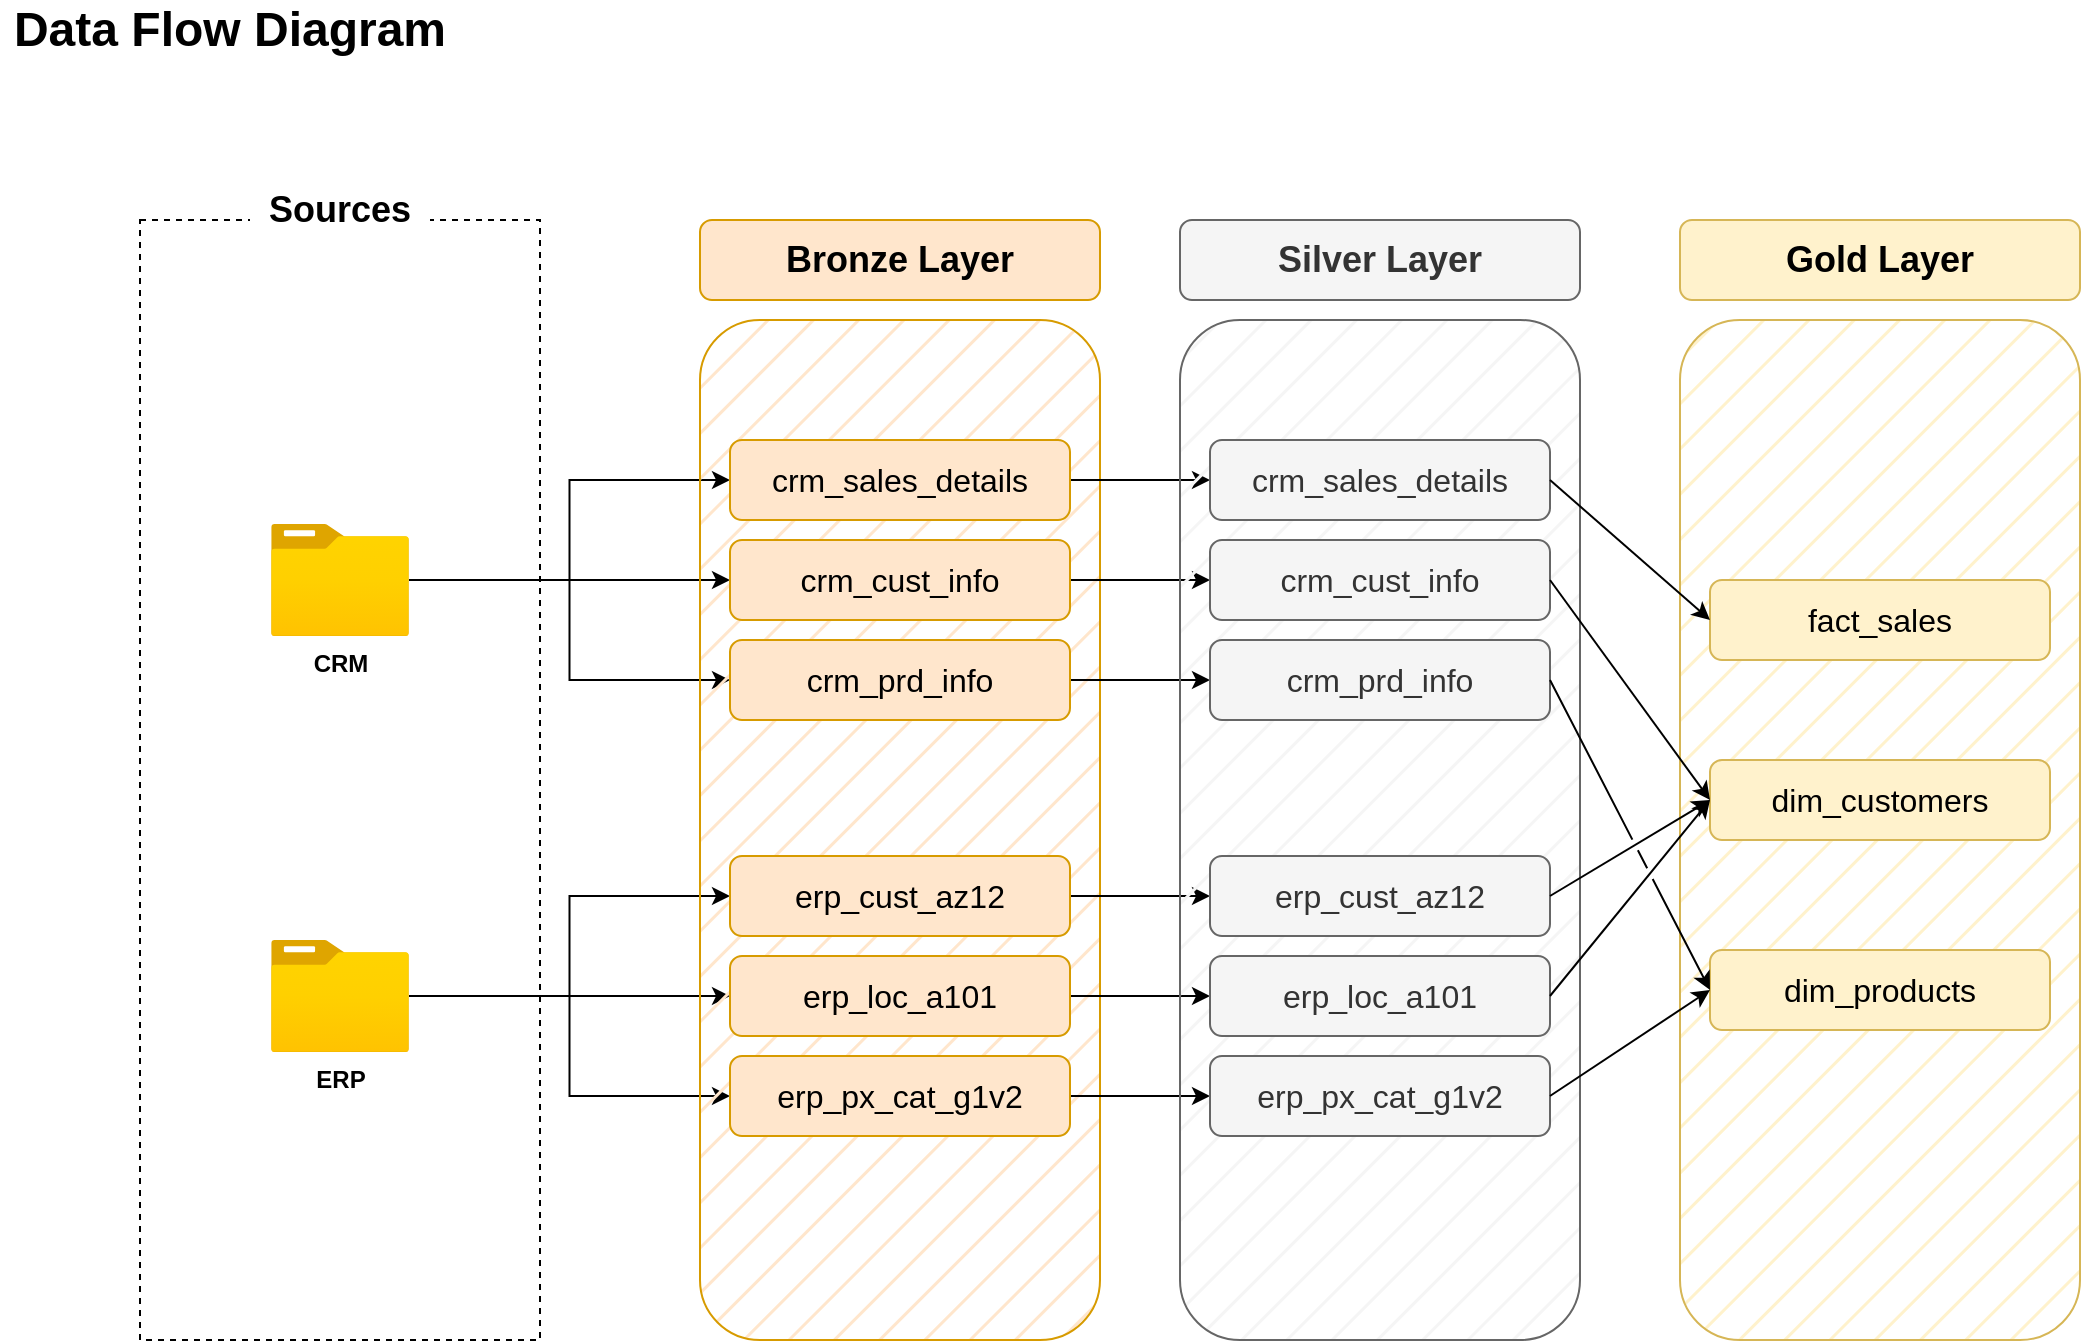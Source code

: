 <mxfile version="26.0.16">
  <diagram name="Page-1" id="YiMcbJlMNdYmS9H-wT7v">
    <mxGraphModel dx="1430" dy="825" grid="1" gridSize="10" guides="1" tooltips="1" connect="1" arrows="1" fold="1" page="1" pageScale="1" pageWidth="1169" pageHeight="827" math="0" shadow="0">
      <root>
        <mxCell id="0" />
        <mxCell id="1" parent="0" />
        <mxCell id="lAtEWj7t1V6RLmMNmIUl-1" value="" style="rounded=0;whiteSpace=wrap;html=1;fillColor=none;dashed=1;" vertex="1" parent="1">
          <mxGeometry x="80" y="120" width="200" height="560" as="geometry" />
        </mxCell>
        <mxCell id="lAtEWj7t1V6RLmMNmIUl-2" value="&lt;b&gt;&lt;font style=&quot;font-size: 18px;&quot;&gt;Sources&lt;/font&gt;&lt;/b&gt;" style="rounded=0;whiteSpace=wrap;html=1;fillColor=default;strokeColor=none;" vertex="1" parent="1">
          <mxGeometry x="135" y="100" width="90" height="30" as="geometry" />
        </mxCell>
        <mxCell id="lAtEWj7t1V6RLmMNmIUl-12" style="edgeStyle=orthogonalEdgeStyle;rounded=0;orthogonalLoop=1;jettySize=auto;html=1;" edge="1" parent="1" source="lAtEWj7t1V6RLmMNmIUl-3" target="lAtEWj7t1V6RLmMNmIUl-10">
          <mxGeometry relative="1" as="geometry">
            <Array as="points">
              <mxPoint x="290" y="300" />
              <mxPoint x="290" y="300" />
            </Array>
          </mxGeometry>
        </mxCell>
        <mxCell id="lAtEWj7t1V6RLmMNmIUl-13" style="edgeStyle=orthogonalEdgeStyle;rounded=0;orthogonalLoop=1;jettySize=auto;html=1;entryX=0;entryY=0.5;entryDx=0;entryDy=0;" edge="1" parent="1" source="lAtEWj7t1V6RLmMNmIUl-3" target="lAtEWj7t1V6RLmMNmIUl-9">
          <mxGeometry relative="1" as="geometry" />
        </mxCell>
        <mxCell id="lAtEWj7t1V6RLmMNmIUl-14" style="edgeStyle=orthogonalEdgeStyle;rounded=0;orthogonalLoop=1;jettySize=auto;html=1;entryX=0;entryY=0.5;entryDx=0;entryDy=0;" edge="1" parent="1" source="lAtEWj7t1V6RLmMNmIUl-3" target="lAtEWj7t1V6RLmMNmIUl-11">
          <mxGeometry relative="1" as="geometry" />
        </mxCell>
        <mxCell id="lAtEWj7t1V6RLmMNmIUl-3" value="&lt;b&gt;CRM&lt;/b&gt;" style="image;aspect=fixed;html=1;points=[];align=center;fontSize=12;image=img/lib/azure2/general/Folder_Blank.svg;" vertex="1" parent="1">
          <mxGeometry x="145.5" y="272" width="69" height="56.0" as="geometry" />
        </mxCell>
        <mxCell id="lAtEWj7t1V6RLmMNmIUl-18" style="edgeStyle=orthogonalEdgeStyle;rounded=0;orthogonalLoop=1;jettySize=auto;html=1;" edge="1" parent="1" source="lAtEWj7t1V6RLmMNmIUl-5" target="lAtEWj7t1V6RLmMNmIUl-16">
          <mxGeometry relative="1" as="geometry" />
        </mxCell>
        <mxCell id="lAtEWj7t1V6RLmMNmIUl-20" style="edgeStyle=orthogonalEdgeStyle;rounded=0;orthogonalLoop=1;jettySize=auto;html=1;entryX=0;entryY=0.5;entryDx=0;entryDy=0;" edge="1" parent="1" source="lAtEWj7t1V6RLmMNmIUl-5" target="lAtEWj7t1V6RLmMNmIUl-17">
          <mxGeometry relative="1" as="geometry" />
        </mxCell>
        <mxCell id="lAtEWj7t1V6RLmMNmIUl-21" style="edgeStyle=orthogonalEdgeStyle;rounded=0;orthogonalLoop=1;jettySize=auto;html=1;entryX=0;entryY=0.5;entryDx=0;entryDy=0;" edge="1" parent="1" source="lAtEWj7t1V6RLmMNmIUl-5" target="lAtEWj7t1V6RLmMNmIUl-15">
          <mxGeometry relative="1" as="geometry" />
        </mxCell>
        <mxCell id="lAtEWj7t1V6RLmMNmIUl-5" value="&lt;b&gt;ERP&lt;/b&gt;" style="image;aspect=fixed;html=1;points=[];align=center;fontSize=12;image=img/lib/azure2/general/Folder_Blank.svg;" vertex="1" parent="1">
          <mxGeometry x="145.5" y="480" width="69" height="56.0" as="geometry" />
        </mxCell>
        <mxCell id="lAtEWj7t1V6RLmMNmIUl-6" value="" style="rounded=1;whiteSpace=wrap;html=1;fillStyle=hatch;fillColor=#ffe6cc;strokeColor=#d79b00;" vertex="1" parent="1">
          <mxGeometry x="360" y="170" width="200" height="510" as="geometry" />
        </mxCell>
        <mxCell id="lAtEWj7t1V6RLmMNmIUl-7" value="&lt;b&gt;&lt;font style=&quot;font-size: 18px;&quot;&gt;Bronze Layer&lt;/font&gt;&lt;/b&gt;" style="rounded=1;whiteSpace=wrap;html=1;fillColor=#ffe6cc;strokeColor=#d79b00;" vertex="1" parent="1">
          <mxGeometry x="360" y="120" width="200" height="40" as="geometry" />
        </mxCell>
        <mxCell id="lAtEWj7t1V6RLmMNmIUl-38" style="edgeStyle=orthogonalEdgeStyle;rounded=0;orthogonalLoop=1;jettySize=auto;html=1;exitX=1;exitY=0.5;exitDx=0;exitDy=0;" edge="1" parent="1" source="lAtEWj7t1V6RLmMNmIUl-9" target="lAtEWj7t1V6RLmMNmIUl-46">
          <mxGeometry relative="1" as="geometry">
            <mxPoint x="610" y="250" as="targetPoint" />
          </mxGeometry>
        </mxCell>
        <mxCell id="lAtEWj7t1V6RLmMNmIUl-9" value="&lt;font style=&quot;font-size: 16px;&quot;&gt;crm_sales_details&lt;/font&gt;" style="rounded=1;whiteSpace=wrap;html=1;fillColor=#ffe6cc;strokeColor=#d79b00;" vertex="1" parent="1">
          <mxGeometry x="375" y="230" width="170" height="40" as="geometry" />
        </mxCell>
        <mxCell id="lAtEWj7t1V6RLmMNmIUl-39" style="edgeStyle=orthogonalEdgeStyle;rounded=0;orthogonalLoop=1;jettySize=auto;html=1;exitX=1;exitY=0.5;exitDx=0;exitDy=0;" edge="1" parent="1" source="lAtEWj7t1V6RLmMNmIUl-10" target="lAtEWj7t1V6RLmMNmIUl-47">
          <mxGeometry relative="1" as="geometry">
            <mxPoint x="610" y="300" as="targetPoint" />
          </mxGeometry>
        </mxCell>
        <mxCell id="lAtEWj7t1V6RLmMNmIUl-10" value="&lt;span style=&quot;font-size: 16px;&quot;&gt;crm_cust_info&lt;/span&gt;" style="rounded=1;whiteSpace=wrap;html=1;fillColor=#ffe6cc;strokeColor=#d79b00;" vertex="1" parent="1">
          <mxGeometry x="375" y="280" width="170" height="40" as="geometry" />
        </mxCell>
        <mxCell id="lAtEWj7t1V6RLmMNmIUl-40" style="edgeStyle=orthogonalEdgeStyle;rounded=0;orthogonalLoop=1;jettySize=auto;html=1;exitX=1;exitY=0.5;exitDx=0;exitDy=0;" edge="1" parent="1" source="lAtEWj7t1V6RLmMNmIUl-11" target="lAtEWj7t1V6RLmMNmIUl-48">
          <mxGeometry relative="1" as="geometry">
            <mxPoint x="610" y="350" as="targetPoint" />
          </mxGeometry>
        </mxCell>
        <mxCell id="lAtEWj7t1V6RLmMNmIUl-11" value="&lt;font style=&quot;font-size: 16px;&quot;&gt;crm_prd_info&lt;/font&gt;" style="rounded=1;whiteSpace=wrap;html=1;fillColor=#ffe6cc;strokeColor=#d79b00;" vertex="1" parent="1">
          <mxGeometry x="375" y="330" width="170" height="40" as="geometry" />
        </mxCell>
        <mxCell id="lAtEWj7t1V6RLmMNmIUl-41" style="edgeStyle=orthogonalEdgeStyle;rounded=0;orthogonalLoop=1;jettySize=auto;html=1;exitX=1;exitY=0.5;exitDx=0;exitDy=0;" edge="1" parent="1" source="lAtEWj7t1V6RLmMNmIUl-15" target="lAtEWj7t1V6RLmMNmIUl-49">
          <mxGeometry relative="1" as="geometry">
            <mxPoint x="610" y="458" as="targetPoint" />
          </mxGeometry>
        </mxCell>
        <mxCell id="lAtEWj7t1V6RLmMNmIUl-15" value="&lt;font style=&quot;font-size: 16px;&quot;&gt;erp_cust_az12&lt;/font&gt;" style="rounded=1;whiteSpace=wrap;html=1;fillColor=#ffe6cc;strokeColor=#d79b00;" vertex="1" parent="1">
          <mxGeometry x="375" y="438" width="170" height="40" as="geometry" />
        </mxCell>
        <mxCell id="lAtEWj7t1V6RLmMNmIUl-42" style="edgeStyle=orthogonalEdgeStyle;rounded=0;orthogonalLoop=1;jettySize=auto;html=1;exitX=1;exitY=0.5;exitDx=0;exitDy=0;entryX=0;entryY=0.5;entryDx=0;entryDy=0;" edge="1" parent="1" source="lAtEWj7t1V6RLmMNmIUl-16" target="lAtEWj7t1V6RLmMNmIUl-50">
          <mxGeometry relative="1" as="geometry">
            <mxPoint x="610" y="508" as="targetPoint" />
          </mxGeometry>
        </mxCell>
        <mxCell id="lAtEWj7t1V6RLmMNmIUl-16" value="&lt;span style=&quot;font-size: 16px;&quot;&gt;erp_loc_a101&lt;/span&gt;" style="rounded=1;whiteSpace=wrap;html=1;fillColor=#ffe6cc;strokeColor=#d79b00;" vertex="1" parent="1">
          <mxGeometry x="375" y="488" width="170" height="40" as="geometry" />
        </mxCell>
        <mxCell id="lAtEWj7t1V6RLmMNmIUl-43" style="edgeStyle=orthogonalEdgeStyle;rounded=0;orthogonalLoop=1;jettySize=auto;html=1;exitX=1;exitY=0.5;exitDx=0;exitDy=0;entryX=0;entryY=0.5;entryDx=0;entryDy=0;" edge="1" parent="1" source="lAtEWj7t1V6RLmMNmIUl-17" target="lAtEWj7t1V6RLmMNmIUl-51">
          <mxGeometry relative="1" as="geometry">
            <mxPoint x="610" y="558" as="targetPoint" />
          </mxGeometry>
        </mxCell>
        <mxCell id="lAtEWj7t1V6RLmMNmIUl-17" value="&lt;font style=&quot;font-size: 16px;&quot;&gt;erp_px_cat_g1v2&lt;/font&gt;" style="rounded=1;whiteSpace=wrap;html=1;fillColor=#ffe6cc;strokeColor=#d79b00;" vertex="1" parent="1">
          <mxGeometry x="375" y="538" width="170" height="40" as="geometry" />
        </mxCell>
        <mxCell id="lAtEWj7t1V6RLmMNmIUl-44" value="" style="rounded=1;whiteSpace=wrap;html=1;fillStyle=hatch;fillColor=#f5f5f5;strokeColor=#666666;fontColor=#333333;" vertex="1" parent="1">
          <mxGeometry x="600" y="170" width="200" height="510" as="geometry" />
        </mxCell>
        <mxCell id="lAtEWj7t1V6RLmMNmIUl-45" value="&lt;b&gt;&lt;font style=&quot;font-size: 18px;&quot;&gt;Silver Layer&lt;/font&gt;&lt;/b&gt;" style="rounded=1;whiteSpace=wrap;html=1;fillColor=#f5f5f5;strokeColor=#666666;fontColor=#333333;" vertex="1" parent="1">
          <mxGeometry x="600" y="120" width="200" height="40" as="geometry" />
        </mxCell>
        <mxCell id="lAtEWj7t1V6RLmMNmIUl-46" value="&lt;font style=&quot;font-size: 16px;&quot;&gt;crm_sales_details&lt;/font&gt;" style="rounded=1;whiteSpace=wrap;html=1;fillColor=#f5f5f5;strokeColor=#666666;fontColor=#333333;" vertex="1" parent="1">
          <mxGeometry x="615" y="230" width="170" height="40" as="geometry" />
        </mxCell>
        <mxCell id="lAtEWj7t1V6RLmMNmIUl-47" value="&lt;span style=&quot;font-size: 16px;&quot;&gt;crm_cust_info&lt;/span&gt;" style="rounded=1;whiteSpace=wrap;html=1;fillColor=#f5f5f5;strokeColor=#666666;fontColor=#333333;" vertex="1" parent="1">
          <mxGeometry x="615" y="280" width="170" height="40" as="geometry" />
        </mxCell>
        <mxCell id="lAtEWj7t1V6RLmMNmIUl-48" value="&lt;font style=&quot;font-size: 16px;&quot;&gt;crm_prd_info&lt;/font&gt;" style="rounded=1;whiteSpace=wrap;html=1;fillColor=#f5f5f5;strokeColor=#666666;fontColor=#333333;" vertex="1" parent="1">
          <mxGeometry x="615" y="330" width="170" height="40" as="geometry" />
        </mxCell>
        <mxCell id="lAtEWj7t1V6RLmMNmIUl-49" value="&lt;font style=&quot;font-size: 16px;&quot;&gt;erp_cust_az12&lt;/font&gt;" style="rounded=1;whiteSpace=wrap;html=1;fillColor=#f5f5f5;strokeColor=#666666;fontColor=#333333;" vertex="1" parent="1">
          <mxGeometry x="615" y="438" width="170" height="40" as="geometry" />
        </mxCell>
        <mxCell id="lAtEWj7t1V6RLmMNmIUl-50" value="&lt;span style=&quot;font-size: 16px;&quot;&gt;erp_loc_a101&lt;/span&gt;" style="rounded=1;whiteSpace=wrap;html=1;fillColor=#f5f5f5;strokeColor=#666666;fontColor=#333333;" vertex="1" parent="1">
          <mxGeometry x="615" y="488" width="170" height="40" as="geometry" />
        </mxCell>
        <mxCell id="lAtEWj7t1V6RLmMNmIUl-51" value="&lt;font style=&quot;font-size: 16px;&quot;&gt;erp_px_cat_g1v2&lt;/font&gt;" style="rounded=1;whiteSpace=wrap;html=1;fillColor=#f5f5f5;strokeColor=#666666;fontColor=#333333;" vertex="1" parent="1">
          <mxGeometry x="615" y="538" width="170" height="40" as="geometry" />
        </mxCell>
        <mxCell id="lAtEWj7t1V6RLmMNmIUl-52" value="" style="rounded=1;whiteSpace=wrap;html=1;fillStyle=hatch;fillColor=#fff2cc;strokeColor=#d6b656;" vertex="1" parent="1">
          <mxGeometry x="850" y="170" width="200" height="510" as="geometry" />
        </mxCell>
        <mxCell id="lAtEWj7t1V6RLmMNmIUl-53" value="&lt;b&gt;&lt;font style=&quot;font-size: 18px;&quot;&gt;Gold Layer&lt;/font&gt;&lt;/b&gt;" style="rounded=1;whiteSpace=wrap;html=1;fillColor=#fff2cc;strokeColor=#d6b656;" vertex="1" parent="1">
          <mxGeometry x="850" y="120" width="200" height="40" as="geometry" />
        </mxCell>
        <mxCell id="lAtEWj7t1V6RLmMNmIUl-54" value="&lt;font style=&quot;font-size: 16px;&quot;&gt;fact_sales&lt;/font&gt;" style="rounded=1;whiteSpace=wrap;html=1;fillColor=#fff2cc;strokeColor=#d6b656;" vertex="1" parent="1">
          <mxGeometry x="865" y="300" width="170" height="40" as="geometry" />
        </mxCell>
        <mxCell id="lAtEWj7t1V6RLmMNmIUl-55" value="&lt;span style=&quot;font-size: 16px;&quot;&gt;dim_customers&lt;/span&gt;" style="rounded=1;whiteSpace=wrap;html=1;fillColor=#fff2cc;strokeColor=#d6b656;" vertex="1" parent="1">
          <mxGeometry x="865" y="390" width="170" height="40" as="geometry" />
        </mxCell>
        <mxCell id="lAtEWj7t1V6RLmMNmIUl-56" value="&lt;font style=&quot;font-size: 16px;&quot;&gt;dim_products&lt;/font&gt;" style="rounded=1;whiteSpace=wrap;html=1;fillColor=#fff2cc;strokeColor=#d6b656;" vertex="1" parent="1">
          <mxGeometry x="865" y="485" width="170" height="40" as="geometry" />
        </mxCell>
        <mxCell id="lAtEWj7t1V6RLmMNmIUl-62" value="" style="endArrow=classic;html=1;rounded=0;entryX=0;entryY=0.5;entryDx=0;entryDy=0;exitX=1;exitY=0.5;exitDx=0;exitDy=0;jumpStyle=gap;" edge="1" parent="1" source="lAtEWj7t1V6RLmMNmIUl-46" target="lAtEWj7t1V6RLmMNmIUl-54">
          <mxGeometry width="50" height="50" relative="1" as="geometry">
            <mxPoint x="785" y="250" as="sourcePoint" />
            <mxPoint x="835" y="200" as="targetPoint" />
          </mxGeometry>
        </mxCell>
        <mxCell id="lAtEWj7t1V6RLmMNmIUl-63" value="" style="endArrow=classic;html=1;rounded=0;entryX=0;entryY=0.5;entryDx=0;entryDy=0;exitX=1;exitY=0.5;exitDx=0;exitDy=0;jumpStyle=gap;" edge="1" parent="1" source="lAtEWj7t1V6RLmMNmIUl-47" target="lAtEWj7t1V6RLmMNmIUl-55">
          <mxGeometry width="50" height="50" relative="1" as="geometry">
            <mxPoint x="785" y="300" as="sourcePoint" />
            <mxPoint x="865" y="340" as="targetPoint" />
          </mxGeometry>
        </mxCell>
        <mxCell id="lAtEWj7t1V6RLmMNmIUl-64" value="" style="endArrow=classic;html=1;rounded=0;entryX=0;entryY=0.5;entryDx=0;entryDy=0;exitX=1;exitY=0.5;exitDx=0;exitDy=0;jumpStyle=gap;" edge="1" parent="1" source="lAtEWj7t1V6RLmMNmIUl-49" target="lAtEWj7t1V6RLmMNmIUl-55">
          <mxGeometry width="50" height="50" relative="1" as="geometry">
            <mxPoint x="785" y="300" as="sourcePoint" />
            <mxPoint x="865" y="425" as="targetPoint" />
          </mxGeometry>
        </mxCell>
        <mxCell id="lAtEWj7t1V6RLmMNmIUl-65" value="" style="endArrow=classic;html=1;rounded=0;exitX=1;exitY=0.5;exitDx=0;exitDy=0;entryX=0;entryY=0.5;entryDx=0;entryDy=0;jumpStyle=gap;" edge="1" parent="1" source="lAtEWj7t1V6RLmMNmIUl-50" target="lAtEWj7t1V6RLmMNmIUl-55">
          <mxGeometry width="50" height="50" relative="1" as="geometry">
            <mxPoint x="785" y="503" as="sourcePoint" />
            <mxPoint x="865" y="470" as="targetPoint" />
          </mxGeometry>
        </mxCell>
        <mxCell id="lAtEWj7t1V6RLmMNmIUl-66" value="" style="endArrow=classic;html=1;rounded=0;entryX=0;entryY=0.5;entryDx=0;entryDy=0;exitX=1;exitY=0.5;exitDx=0;exitDy=0;jumpStyle=gap;" edge="1" parent="1" target="lAtEWj7t1V6RLmMNmIUl-56">
          <mxGeometry width="50" height="50" relative="1" as="geometry">
            <mxPoint x="785" y="350" as="sourcePoint" />
            <mxPoint x="865" y="430" as="targetPoint" />
          </mxGeometry>
        </mxCell>
        <mxCell id="lAtEWj7t1V6RLmMNmIUl-67" value="" style="endArrow=classic;html=1;rounded=0;exitX=1;exitY=0.5;exitDx=0;exitDy=0;entryX=0;entryY=0.5;entryDx=0;entryDy=0;jumpStyle=gap;" edge="1" parent="1" target="lAtEWj7t1V6RLmMNmIUl-56">
          <mxGeometry width="50" height="50" relative="1" as="geometry">
            <mxPoint x="785" y="558" as="sourcePoint" />
            <mxPoint x="865" y="430" as="targetPoint" />
          </mxGeometry>
        </mxCell>
        <mxCell id="lAtEWj7t1V6RLmMNmIUl-68" value="&lt;b&gt;&lt;font style=&quot;font-size: 24px;&quot;&gt;Data Flow Diagram&lt;/font&gt;&lt;/b&gt;" style="text;html=1;align=center;verticalAlign=middle;whiteSpace=wrap;rounded=0;" vertex="1" parent="1">
          <mxGeometry x="10" y="10" width="230" height="30" as="geometry" />
        </mxCell>
      </root>
    </mxGraphModel>
  </diagram>
</mxfile>
